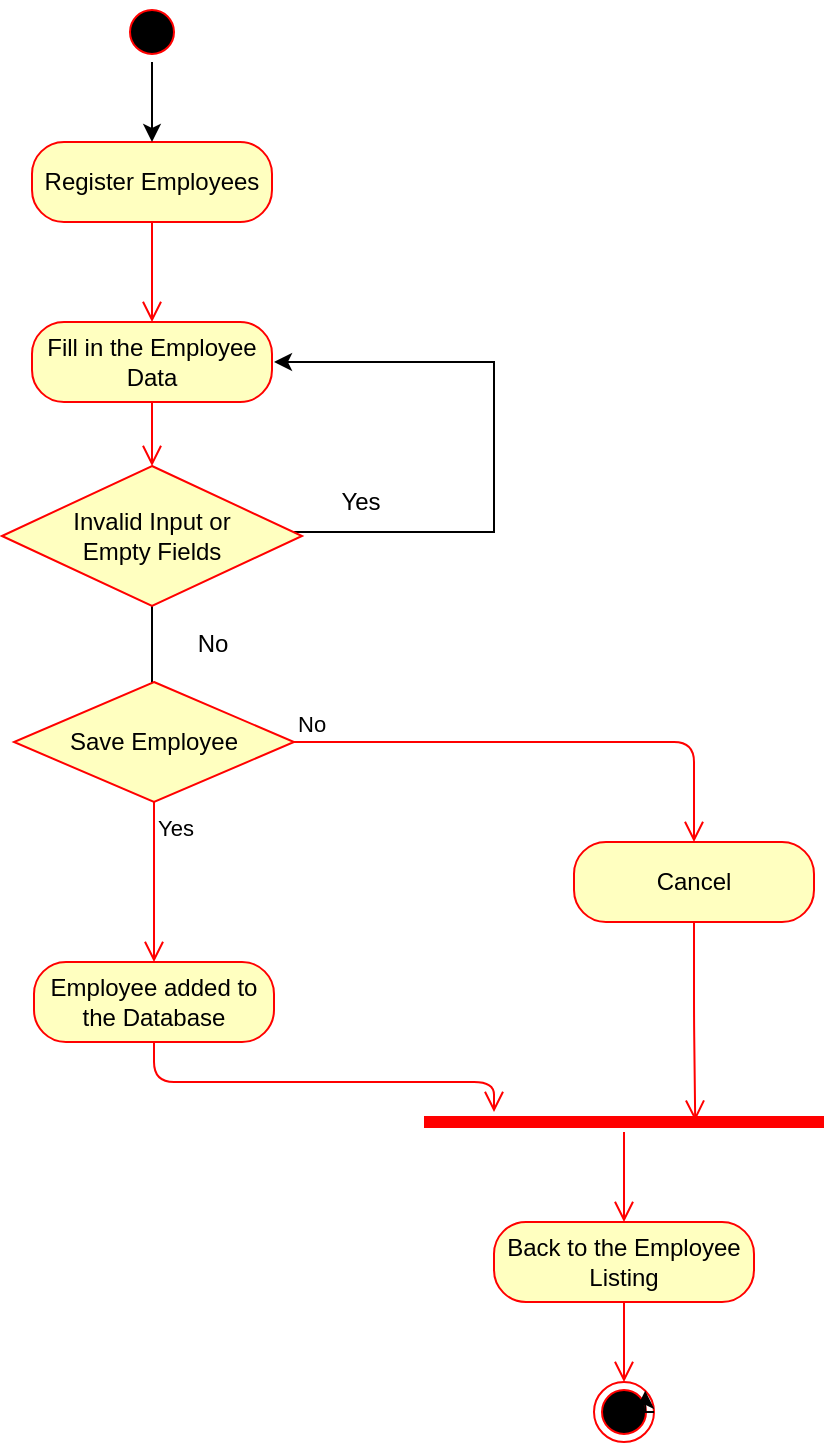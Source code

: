 <mxfile version="13.0.8" type="github">
  <diagram id="Lk74XoYKnYpU-4dZqS-C" name="Page-1">
    <mxGraphModel dx="782" dy="469" grid="1" gridSize="10" guides="1" tooltips="1" connect="1" arrows="1" fold="1" page="1" pageScale="1" pageWidth="827" pageHeight="1169" math="0" shadow="0">
      <root>
        <mxCell id="0" />
        <mxCell id="1" parent="0" />
        <mxCell id="1xcK4z-7fmxsR_L0OcB_-3" style="edgeStyle=orthogonalEdgeStyle;rounded=0;orthogonalLoop=1;jettySize=auto;html=1;exitX=0.5;exitY=1;exitDx=0;exitDy=0;" parent="1" edge="1">
          <mxGeometry relative="1" as="geometry">
            <mxPoint x="410" y="100" as="sourcePoint" />
            <mxPoint x="410" y="100" as="targetPoint" />
          </mxGeometry>
        </mxCell>
        <mxCell id="1xcK4z-7fmxsR_L0OcB_-4" value="Register Employees" style="rounded=1;whiteSpace=wrap;html=1;arcSize=40;fontColor=#000000;fillColor=#ffffc0;strokeColor=#ff0000;" parent="1" vertex="1">
          <mxGeometry x="339" y="100" width="120" height="40" as="geometry" />
        </mxCell>
        <mxCell id="1xcK4z-7fmxsR_L0OcB_-5" value="" style="edgeStyle=orthogonalEdgeStyle;html=1;verticalAlign=bottom;endArrow=open;endSize=8;strokeColor=#ff0000;" parent="1" source="1xcK4z-7fmxsR_L0OcB_-4" edge="1">
          <mxGeometry relative="1" as="geometry">
            <mxPoint x="399" y="190" as="targetPoint" />
          </mxGeometry>
        </mxCell>
        <mxCell id="1xcK4z-7fmxsR_L0OcB_-12" value="" style="edgeStyle=orthogonalEdgeStyle;rounded=0;orthogonalLoop=1;jettySize=auto;html=1;entryX=0.5;entryY=0;entryDx=0;entryDy=0;" parent="1" source="1xcK4z-7fmxsR_L0OcB_-6" target="1xcK4z-7fmxsR_L0OcB_-4" edge="1">
          <mxGeometry relative="1" as="geometry">
            <mxPoint x="399" y="90" as="targetPoint" />
          </mxGeometry>
        </mxCell>
        <mxCell id="1xcK4z-7fmxsR_L0OcB_-6" value="" style="ellipse;html=1;shape=startState;fillColor=#000000;strokeColor=#ff0000;" parent="1" vertex="1">
          <mxGeometry x="384" y="30" width="30" height="30" as="geometry" />
        </mxCell>
        <mxCell id="1xcK4z-7fmxsR_L0OcB_-15" value="Fill in the Employee Data" style="rounded=1;whiteSpace=wrap;html=1;arcSize=40;fontColor=#000000;fillColor=#ffffc0;strokeColor=#ff0000;" parent="1" vertex="1">
          <mxGeometry x="339" y="190" width="120" height="40" as="geometry" />
        </mxCell>
        <mxCell id="1xcK4z-7fmxsR_L0OcB_-16" value="" style="edgeStyle=orthogonalEdgeStyle;html=1;verticalAlign=bottom;endArrow=open;endSize=8;strokeColor=#ff0000;" parent="1" source="1xcK4z-7fmxsR_L0OcB_-15" target="1xcK4z-7fmxsR_L0OcB_-18" edge="1">
          <mxGeometry relative="1" as="geometry">
            <mxPoint x="399" y="280" as="targetPoint" />
          </mxGeometry>
        </mxCell>
        <mxCell id="1xcK4z-7fmxsR_L0OcB_-19" style="edgeStyle=orthogonalEdgeStyle;rounded=0;orthogonalLoop=1;jettySize=auto;html=1;" parent="1" source="1xcK4z-7fmxsR_L0OcB_-18" edge="1">
          <mxGeometry relative="1" as="geometry">
            <mxPoint x="460" y="210" as="targetPoint" />
            <Array as="points">
              <mxPoint x="570" y="295" />
              <mxPoint x="570" y="210" />
            </Array>
          </mxGeometry>
        </mxCell>
        <mxCell id="1xcK4z-7fmxsR_L0OcB_-22" style="edgeStyle=orthogonalEdgeStyle;rounded=0;orthogonalLoop=1;jettySize=auto;html=1;" parent="1" source="1xcK4z-7fmxsR_L0OcB_-18" edge="1">
          <mxGeometry relative="1" as="geometry">
            <mxPoint x="399" y="400" as="targetPoint" />
          </mxGeometry>
        </mxCell>
        <mxCell id="1xcK4z-7fmxsR_L0OcB_-18" value="Invalid Input or &lt;br&gt;Empty Fields" style="rhombus;whiteSpace=wrap;html=1;fillColor=#ffffc0;strokeColor=#ff0000;" parent="1" vertex="1">
          <mxGeometry x="324" y="262" width="150" height="70" as="geometry" />
        </mxCell>
        <mxCell id="1xcK4z-7fmxsR_L0OcB_-21" value="Yes" style="text;html=1;align=center;verticalAlign=middle;resizable=0;points=[];autosize=1;" parent="1" vertex="1">
          <mxGeometry x="488" y="270" width="30" height="20" as="geometry" />
        </mxCell>
        <mxCell id="1xcK4z-7fmxsR_L0OcB_-23" value="No" style="text;html=1;align=center;verticalAlign=middle;resizable=0;points=[];autosize=1;" parent="1" vertex="1">
          <mxGeometry x="414" y="341" width="30" height="20" as="geometry" />
        </mxCell>
        <mxCell id="1xcK4z-7fmxsR_L0OcB_-39" value="Save Employee" style="rhombus;whiteSpace=wrap;html=1;fillColor=#ffffc0;strokeColor=#ff0000;" parent="1" vertex="1">
          <mxGeometry x="330" y="370" width="140" height="60" as="geometry" />
        </mxCell>
        <mxCell id="1xcK4z-7fmxsR_L0OcB_-40" value="No" style="edgeStyle=orthogonalEdgeStyle;html=1;align=left;verticalAlign=bottom;endArrow=open;endSize=8;strokeColor=#ff0000;entryX=0.5;entryY=0;entryDx=0;entryDy=0;" parent="1" source="1xcK4z-7fmxsR_L0OcB_-39" target="1xcK4z-7fmxsR_L0OcB_-42" edge="1">
          <mxGeometry x="-1" relative="1" as="geometry">
            <mxPoint x="550" y="430" as="targetPoint" />
            <Array as="points">
              <mxPoint x="670" y="400" />
            </Array>
          </mxGeometry>
        </mxCell>
        <mxCell id="1xcK4z-7fmxsR_L0OcB_-41" value="Yes" style="edgeStyle=orthogonalEdgeStyle;html=1;align=left;verticalAlign=top;endArrow=open;endSize=8;strokeColor=#ff0000;" parent="1" source="1xcK4z-7fmxsR_L0OcB_-39" edge="1">
          <mxGeometry x="-1" relative="1" as="geometry">
            <mxPoint x="400" y="510" as="targetPoint" />
          </mxGeometry>
        </mxCell>
        <mxCell id="1xcK4z-7fmxsR_L0OcB_-42" value="Cancel" style="rounded=1;whiteSpace=wrap;html=1;arcSize=40;fontColor=#000000;fillColor=#ffffc0;strokeColor=#ff0000;" parent="1" vertex="1">
          <mxGeometry x="610" y="450" width="120" height="40" as="geometry" />
        </mxCell>
        <mxCell id="1xcK4z-7fmxsR_L0OcB_-43" value="" style="edgeStyle=orthogonalEdgeStyle;html=1;verticalAlign=bottom;endArrow=open;endSize=8;strokeColor=#ff0000;" parent="1" source="1xcK4z-7fmxsR_L0OcB_-48" edge="1">
          <mxGeometry relative="1" as="geometry">
            <mxPoint x="608" y="590" as="targetPoint" />
            <Array as="points">
              <mxPoint x="670" y="590" />
            </Array>
          </mxGeometry>
        </mxCell>
        <mxCell id="1xcK4z-7fmxsR_L0OcB_-46" value="Employee added to the Database" style="rounded=1;whiteSpace=wrap;html=1;arcSize=40;fontColor=#000000;fillColor=#ffffc0;strokeColor=#ff0000;" parent="1" vertex="1">
          <mxGeometry x="340" y="510" width="120" height="40" as="geometry" />
        </mxCell>
        <mxCell id="1xcK4z-7fmxsR_L0OcB_-47" value="" style="edgeStyle=orthogonalEdgeStyle;html=1;verticalAlign=bottom;endArrow=open;endSize=8;strokeColor=#ff0000;" parent="1" source="1xcK4z-7fmxsR_L0OcB_-46" target="1xcK4z-7fmxsR_L0OcB_-48" edge="1">
          <mxGeometry relative="1" as="geometry">
            <mxPoint x="560" y="570" as="targetPoint" />
            <Array as="points">
              <mxPoint x="400" y="570" />
              <mxPoint x="570" y="570" />
            </Array>
          </mxGeometry>
        </mxCell>
        <mxCell id="1xcK4z-7fmxsR_L0OcB_-51" value="" style="edgeStyle=orthogonalEdgeStyle;html=1;verticalAlign=bottom;endArrow=open;endSize=8;strokeColor=#ff0000;" parent="1" source="1xcK4z-7fmxsR_L0OcB_-50" target="1xcK4z-7fmxsR_L0OcB_-53" edge="1">
          <mxGeometry relative="1" as="geometry">
            <mxPoint x="630" y="730" as="targetPoint" />
          </mxGeometry>
        </mxCell>
        <mxCell id="1xcK4z-7fmxsR_L0OcB_-50" value="Back to the Employee Listing" style="rounded=1;whiteSpace=wrap;html=1;arcSize=40;fontColor=#000000;fillColor=#ffffc0;strokeColor=#ff0000;" parent="1" vertex="1">
          <mxGeometry x="570" y="640" width="130" height="40" as="geometry" />
        </mxCell>
        <mxCell id="1xcK4z-7fmxsR_L0OcB_-52" value="" style="edgeStyle=orthogonalEdgeStyle;html=1;verticalAlign=bottom;endArrow=open;endSize=8;strokeColor=#ff0000;" parent="1" source="1xcK4z-7fmxsR_L0OcB_-48" target="1xcK4z-7fmxsR_L0OcB_-50" edge="1">
          <mxGeometry relative="1" as="geometry">
            <mxPoint x="630" y="665" as="targetPoint" />
            <mxPoint x="630" y="595" as="sourcePoint" />
          </mxGeometry>
        </mxCell>
        <mxCell id="1xcK4z-7fmxsR_L0OcB_-53" value="" style="ellipse;html=1;shape=endState;fillColor=#000000;strokeColor=#ff0000;" parent="1" vertex="1">
          <mxGeometry x="620" y="720" width="30" height="30" as="geometry" />
        </mxCell>
        <mxCell id="1xcK4z-7fmxsR_L0OcB_-48" value="" style="shape=line;html=1;strokeWidth=6;strokeColor=#ff0000;" parent="1" vertex="1">
          <mxGeometry x="535" y="585" width="200" height="10" as="geometry" />
        </mxCell>
        <mxCell id="9wQjwLWXGUns_v5oUAE9-1" value="" style="edgeStyle=orthogonalEdgeStyle;html=1;verticalAlign=bottom;endArrow=open;endSize=8;strokeColor=#ff0000;entryX=0.678;entryY=0.433;entryDx=0;entryDy=0;entryPerimeter=0;" parent="1" source="1xcK4z-7fmxsR_L0OcB_-42" target="1xcK4z-7fmxsR_L0OcB_-48" edge="1">
          <mxGeometry relative="1" as="geometry">
            <mxPoint x="608" y="590" as="targetPoint" />
            <Array as="points" />
            <mxPoint x="670" y="490" as="sourcePoint" />
          </mxGeometry>
        </mxCell>
        <mxCell id="9wQjwLWXGUns_v5oUAE9-2" style="edgeStyle=orthogonalEdgeStyle;rounded=0;orthogonalLoop=1;jettySize=auto;html=1;exitX=1;exitY=0.5;exitDx=0;exitDy=0;entryX=1;entryY=0;entryDx=0;entryDy=0;" parent="1" source="1xcK4z-7fmxsR_L0OcB_-53" target="1xcK4z-7fmxsR_L0OcB_-53" edge="1">
          <mxGeometry relative="1" as="geometry" />
        </mxCell>
      </root>
    </mxGraphModel>
  </diagram>
</mxfile>
